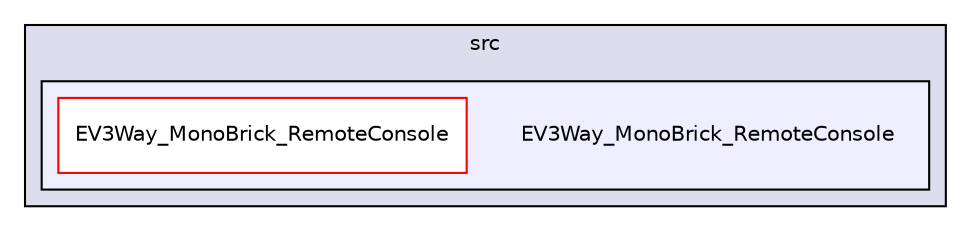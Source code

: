 digraph "C:/Projects/ETrobo/Yokohama/src/EV3Way_MonoBrick_RemoteConsole" {
  compound=true
  node [ fontsize="10", fontname="Helvetica"];
  edge [ labelfontsize="10", labelfontname="Helvetica"];
  subgraph clusterdir_68267d1309a1af8e8297ef4c3efbcdba {
    graph [ bgcolor="#ddddee", pencolor="black", label="src" fontname="Helvetica", fontsize="10", URL="dir_68267d1309a1af8e8297ef4c3efbcdba.html"]
  subgraph clusterdir_4e15d4c515ef18aa4128648bae5d0dc9 {
    graph [ bgcolor="#eeeeff", pencolor="black", label="" URL="dir_4e15d4c515ef18aa4128648bae5d0dc9.html"];
    dir_4e15d4c515ef18aa4128648bae5d0dc9 [shape=plaintext label="EV3Way_MonoBrick_RemoteConsole"];
    dir_303d5a3511fb070c88d98e49861e0bef [shape=box label="EV3Way_MonoBrick_RemoteConsole" color="red" fillcolor="white" style="filled" URL="dir_303d5a3511fb070c88d98e49861e0bef.html"];
  }
  }
}
